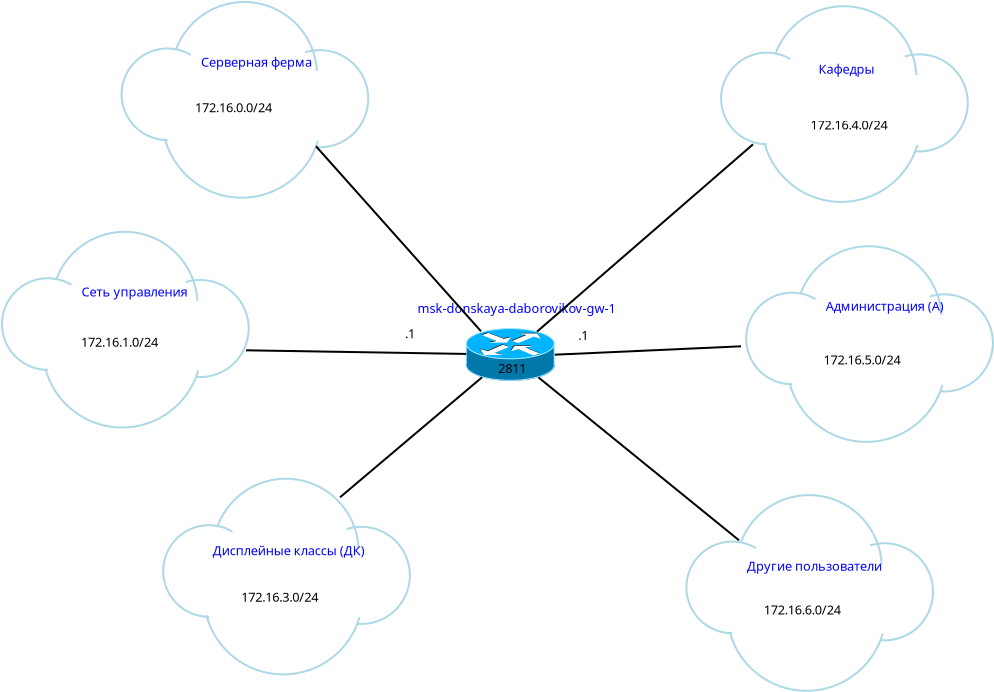 <?xml version="1.0" encoding="UTF-8"?>
<dia:diagram xmlns:dia="http://www.lysator.liu.se/~alla/dia/">
  <dia:layer name="Фон" visible="true" active="true">
    <dia:object type="Cisco - Router" version="1" id="O0">
      <dia:attribute name="obj_pos">
        <dia:point val="33.52,21.123"/>
      </dia:attribute>
      <dia:attribute name="obj_bb">
        <dia:rectangle val="33.52,21.123;37.947,23.737"/>
      </dia:attribute>
      <dia:attribute name="meta">
        <dia:composite type="dict"/>
      </dia:attribute>
      <dia:attribute name="elem_corner">
        <dia:point val="33.52,21.123"/>
      </dia:attribute>
      <dia:attribute name="elem_width">
        <dia:real val="4.426"/>
      </dia:attribute>
      <dia:attribute name="elem_height">
        <dia:real val="2.613"/>
      </dia:attribute>
      <dia:attribute name="line_width">
        <dia:real val="0.1"/>
      </dia:attribute>
      <dia:attribute name="line_colour">
        <dia:color val="#000000"/>
      </dia:attribute>
      <dia:attribute name="fill_colour">
        <dia:color val="#ffffff"/>
      </dia:attribute>
      <dia:attribute name="show_background">
        <dia:boolean val="true"/>
      </dia:attribute>
      <dia:attribute name="line_style">
        <dia:enum val="0"/>
        <dia:real val="1"/>
      </dia:attribute>
      <dia:attribute name="flip_horizontal">
        <dia:boolean val="false"/>
      </dia:attribute>
      <dia:attribute name="flip_vertical">
        <dia:boolean val="false"/>
      </dia:attribute>
      <dia:attribute name="subscale">
        <dia:real val="1"/>
      </dia:attribute>
    </dia:object>
    <dia:object type="Standard - Text" version="1" id="O1">
      <dia:attribute name="obj_pos">
        <dia:point val="35.732,22.428"/>
      </dia:attribute>
      <dia:attribute name="obj_bb">
        <dia:rectangle val="35.732,21.788;35.732,22.561"/>
      </dia:attribute>
      <dia:attribute name="text">
        <dia:composite type="text">
          <dia:attribute name="string">
            <dia:string>##</dia:string>
          </dia:attribute>
          <dia:attribute name="font">
            <dia:font family="sans" style="0" name="Helvetica"/>
          </dia:attribute>
          <dia:attribute name="height">
            <dia:real val="0.8"/>
          </dia:attribute>
          <dia:attribute name="pos">
            <dia:point val="35.732,22.428"/>
          </dia:attribute>
          <dia:attribute name="color">
            <dia:color val="#000000"/>
          </dia:attribute>
          <dia:attribute name="alignment">
            <dia:enum val="0"/>
          </dia:attribute>
        </dia:composite>
      </dia:attribute>
      <dia:attribute name="valign">
        <dia:enum val="3"/>
      </dia:attribute>
      <dia:connections>
        <dia:connection handle="0" to="O0" connection="4"/>
      </dia:connections>
    </dia:object>
    <dia:object type="Standard - Text" version="1" id="O2">
      <dia:attribute name="obj_pos">
        <dia:point val="35.732,22.428"/>
      </dia:attribute>
      <dia:attribute name="obj_bb">
        <dia:rectangle val="35.732,21.788;35.732,22.561"/>
      </dia:attribute>
      <dia:attribute name="text">
        <dia:composite type="text">
          <dia:attribute name="string">
            <dia:string>##</dia:string>
          </dia:attribute>
          <dia:attribute name="font">
            <dia:font family="sans" style="0" name="Helvetica"/>
          </dia:attribute>
          <dia:attribute name="height">
            <dia:real val="0.8"/>
          </dia:attribute>
          <dia:attribute name="pos">
            <dia:point val="35.732,22.428"/>
          </dia:attribute>
          <dia:attribute name="color">
            <dia:color val="#000000"/>
          </dia:attribute>
          <dia:attribute name="alignment">
            <dia:enum val="0"/>
          </dia:attribute>
        </dia:composite>
      </dia:attribute>
      <dia:attribute name="valign">
        <dia:enum val="3"/>
      </dia:attribute>
      <dia:connections>
        <dia:connection handle="0" to="O0" connection="4"/>
      </dia:connections>
    </dia:object>
    <dia:object type="Standard - Text" version="1" id="O3">
      <dia:attribute name="obj_pos">
        <dia:point val="31.081,20.345"/>
      </dia:attribute>
      <dia:attribute name="obj_bb">
        <dia:rectangle val="31.081,19.705;40.414,20.477"/>
      </dia:attribute>
      <dia:attribute name="text">
        <dia:composite type="text">
          <dia:attribute name="string">
            <dia:string>#msk-donskaya-daborovikov-gw-1#</dia:string>
          </dia:attribute>
          <dia:attribute name="font">
            <dia:font family="sans" style="0" name="Helvetica"/>
          </dia:attribute>
          <dia:attribute name="height">
            <dia:real val="0.8"/>
          </dia:attribute>
          <dia:attribute name="pos">
            <dia:point val="31.081,20.345"/>
          </dia:attribute>
          <dia:attribute name="color">
            <dia:color val="#0000ff"/>
          </dia:attribute>
          <dia:attribute name="alignment">
            <dia:enum val="0"/>
          </dia:attribute>
        </dia:composite>
      </dia:attribute>
      <dia:attribute name="valign">
        <dia:enum val="3"/>
      </dia:attribute>
    </dia:object>
    <dia:object type="Standard - Text" version="1" id="O4">
      <dia:attribute name="obj_pos">
        <dia:point val="35.82,22.655"/>
      </dia:attribute>
      <dia:attribute name="obj_bb">
        <dia:rectangle val="35.12,22.655;36.52,24.227"/>
      </dia:attribute>
      <dia:attribute name="text">
        <dia:composite type="text">
          <dia:attribute name="string">
            <dia:string>#2811
#</dia:string>
          </dia:attribute>
          <dia:attribute name="font">
            <dia:font family="sans" style="0" name="Helvetica"/>
          </dia:attribute>
          <dia:attribute name="height">
            <dia:real val="0.8"/>
          </dia:attribute>
          <dia:attribute name="pos">
            <dia:point val="35.82,23.295"/>
          </dia:attribute>
          <dia:attribute name="color">
            <dia:color val="#000000"/>
          </dia:attribute>
          <dia:attribute name="alignment">
            <dia:enum val="1"/>
          </dia:attribute>
        </dia:composite>
      </dia:attribute>
      <dia:attribute name="valign">
        <dia:enum val="0"/>
      </dia:attribute>
    </dia:object>
    <dia:object type="Standard - Arc" version="0" id="O5">
      <dia:attribute name="obj_pos">
        <dia:point val="48.431,11.84"/>
      </dia:attribute>
      <dia:attribute name="obj_bb">
        <dia:rectangle val="48.38,11.79;56.131,14.842"/>
      </dia:attribute>
      <dia:attribute name="conn_endpoints">
        <dia:point val="48.431,11.84"/>
        <dia:point val="56.081,11.94"/>
      </dia:attribute>
      <dia:attribute name="arc_color">
        <dia:color val="#add8e6"/>
      </dia:attribute>
      <dia:attribute name="curve_distance">
        <dia:real val="2.902"/>
      </dia:attribute>
      <dia:attribute name="line_width">
        <dia:real val="0.1"/>
      </dia:attribute>
    </dia:object>
    <dia:object type="Standard - Arc" version="0" id="O6">
      <dia:attribute name="obj_pos">
        <dia:point val="49.731,7.653"/>
      </dia:attribute>
      <dia:attribute name="obj_bb">
        <dia:rectangle val="46.215,7.279;49.792,11.972"/>
      </dia:attribute>
      <dia:attribute name="conn_endpoints">
        <dia:point val="49.731,7.653"/>
        <dia:point val="48.56,11.91"/>
      </dia:attribute>
      <dia:attribute name="arc_color">
        <dia:color val="#add8e6"/>
      </dia:attribute>
      <dia:attribute name="curve_distance">
        <dia:real val="2.902"/>
      </dia:attribute>
      <dia:attribute name="line_width">
        <dia:real val="0.1"/>
      </dia:attribute>
    </dia:object>
    <dia:object type="Standard - Arc" version="0" id="O7">
      <dia:attribute name="obj_pos">
        <dia:point val="56.031,8.453"/>
      </dia:attribute>
      <dia:attribute name="obj_bb">
        <dia:rectangle val="48.924,4.955;56.088,8.51"/>
      </dia:attribute>
      <dia:attribute name="conn_endpoints">
        <dia:point val="56.031,8.453"/>
        <dia:point val="48.981,7.378"/>
      </dia:attribute>
      <dia:attribute name="arc_color">
        <dia:color val="#add8e6"/>
      </dia:attribute>
      <dia:attribute name="curve_distance">
        <dia:real val="2.902"/>
      </dia:attribute>
      <dia:attribute name="line_width">
        <dia:real val="0.1"/>
      </dia:attribute>
    </dia:object>
    <dia:object type="Standard - Arc" version="0" id="O8">
      <dia:attribute name="obj_pos">
        <dia:point val="55.96,12.26"/>
      </dia:attribute>
      <dia:attribute name="obj_bb">
        <dia:rectangle val="55.386,7.361;58.65,12.319"/>
      </dia:attribute>
      <dia:attribute name="conn_endpoints">
        <dia:point val="55.96,12.26"/>
        <dia:point val="55.441,7.523"/>
      </dia:attribute>
      <dia:attribute name="arc_color">
        <dia:color val="#add8e6"/>
      </dia:attribute>
      <dia:attribute name="curve_distance">
        <dia:real val="2.902"/>
      </dia:attribute>
      <dia:attribute name="line_width">
        <dia:real val="0.1"/>
      </dia:attribute>
    </dia:object>
    <dia:object type="Standard - Text" version="1" id="O9">
      <dia:attribute name="obj_pos">
        <dia:point val="51.141,8.388"/>
      </dia:attribute>
      <dia:attribute name="obj_bb">
        <dia:rectangle val="51.141,7.748;53.841,8.52"/>
      </dia:attribute>
      <dia:attribute name="text">
        <dia:composite type="text">
          <dia:attribute name="string">
            <dia:string>#Кафедры#</dia:string>
          </dia:attribute>
          <dia:attribute name="font">
            <dia:font family="sans" style="0" name="Helvetica"/>
          </dia:attribute>
          <dia:attribute name="height">
            <dia:real val="0.8"/>
          </dia:attribute>
          <dia:attribute name="pos">
            <dia:point val="51.141,8.388"/>
          </dia:attribute>
          <dia:attribute name="color">
            <dia:color val="#0000ff"/>
          </dia:attribute>
          <dia:attribute name="alignment">
            <dia:enum val="0"/>
          </dia:attribute>
        </dia:composite>
      </dia:attribute>
      <dia:attribute name="valign">
        <dia:enum val="3"/>
      </dia:attribute>
    </dia:object>
    <dia:object type="Standard - Arc" version="0" id="O10">
      <dia:attribute name="obj_pos">
        <dia:point val="49.685,23.84"/>
      </dia:attribute>
      <dia:attribute name="obj_bb">
        <dia:rectangle val="49.635,23.79;57.386,26.842"/>
      </dia:attribute>
      <dia:attribute name="conn_endpoints">
        <dia:point val="49.685,23.84"/>
        <dia:point val="57.336,23.94"/>
      </dia:attribute>
      <dia:attribute name="arc_color">
        <dia:color val="#add8e6"/>
      </dia:attribute>
      <dia:attribute name="curve_distance">
        <dia:real val="2.902"/>
      </dia:attribute>
      <dia:attribute name="line_width">
        <dia:real val="0.1"/>
      </dia:attribute>
    </dia:object>
    <dia:object type="Standard - Arc" version="0" id="O11">
      <dia:attribute name="obj_pos">
        <dia:point val="50.986,19.653"/>
      </dia:attribute>
      <dia:attribute name="obj_bb">
        <dia:rectangle val="47.47,19.279;51.047,23.971"/>
      </dia:attribute>
      <dia:attribute name="conn_endpoints">
        <dia:point val="50.986,19.653"/>
        <dia:point val="49.815,23.91"/>
      </dia:attribute>
      <dia:attribute name="arc_color">
        <dia:color val="#add8e6"/>
      </dia:attribute>
      <dia:attribute name="curve_distance">
        <dia:real val="2.902"/>
      </dia:attribute>
      <dia:attribute name="line_width">
        <dia:real val="0.1"/>
      </dia:attribute>
    </dia:object>
    <dia:object type="Standard - Arc" version="0" id="O12">
      <dia:attribute name="obj_pos">
        <dia:point val="57.285,20.453"/>
      </dia:attribute>
      <dia:attribute name="obj_bb">
        <dia:rectangle val="50.179,16.955;57.342,20.51"/>
      </dia:attribute>
      <dia:attribute name="conn_endpoints">
        <dia:point val="57.285,20.453"/>
        <dia:point val="50.236,19.378"/>
      </dia:attribute>
      <dia:attribute name="arc_color">
        <dia:color val="#add8e6"/>
      </dia:attribute>
      <dia:attribute name="curve_distance">
        <dia:real val="2.902"/>
      </dia:attribute>
      <dia:attribute name="line_width">
        <dia:real val="0.1"/>
      </dia:attribute>
    </dia:object>
    <dia:object type="Standard - Arc" version="0" id="O13">
      <dia:attribute name="obj_pos">
        <dia:point val="57.215,24.26"/>
      </dia:attribute>
      <dia:attribute name="obj_bb">
        <dia:rectangle val="56.641,19.361;59.905,24.319"/>
      </dia:attribute>
      <dia:attribute name="conn_endpoints">
        <dia:point val="57.215,24.26"/>
        <dia:point val="56.696,19.523"/>
      </dia:attribute>
      <dia:attribute name="arc_color">
        <dia:color val="#add8e6"/>
      </dia:attribute>
      <dia:attribute name="curve_distance">
        <dia:real val="2.902"/>
      </dia:attribute>
      <dia:attribute name="line_width">
        <dia:real val="0.1"/>
      </dia:attribute>
    </dia:object>
    <dia:object type="Standard - Text" version="1" id="O14">
      <dia:attribute name="obj_pos">
        <dia:point val="51.495,20.238"/>
      </dia:attribute>
      <dia:attribute name="obj_bb">
        <dia:rectangle val="51.495,19.598;57.151,20.37"/>
      </dia:attribute>
      <dia:attribute name="text">
        <dia:composite type="text">
          <dia:attribute name="string">
            <dia:string>#Администрация (А)#</dia:string>
          </dia:attribute>
          <dia:attribute name="font">
            <dia:font family="sans" style="0" name="Helvetica"/>
          </dia:attribute>
          <dia:attribute name="height">
            <dia:real val="0.8"/>
          </dia:attribute>
          <dia:attribute name="pos">
            <dia:point val="51.495,20.238"/>
          </dia:attribute>
          <dia:attribute name="color">
            <dia:color val="#0000ff"/>
          </dia:attribute>
          <dia:attribute name="alignment">
            <dia:enum val="0"/>
          </dia:attribute>
        </dia:composite>
      </dia:attribute>
      <dia:attribute name="valign">
        <dia:enum val="3"/>
      </dia:attribute>
    </dia:object>
    <dia:object type="Standard - Arc" version="0" id="O15">
      <dia:attribute name="obj_pos">
        <dia:point val="46.696,36.285"/>
      </dia:attribute>
      <dia:attribute name="obj_bb">
        <dia:rectangle val="46.645,36.234;54.396,39.287"/>
      </dia:attribute>
      <dia:attribute name="conn_endpoints">
        <dia:point val="46.696,36.285"/>
        <dia:point val="54.346,36.385"/>
      </dia:attribute>
      <dia:attribute name="arc_color">
        <dia:color val="#add8e6"/>
      </dia:attribute>
      <dia:attribute name="curve_distance">
        <dia:real val="2.902"/>
      </dia:attribute>
      <dia:attribute name="line_width">
        <dia:real val="0.1"/>
      </dia:attribute>
    </dia:object>
    <dia:object type="Standard - Arc" version="0" id="O16">
      <dia:attribute name="obj_pos">
        <dia:point val="47.995,32.098"/>
      </dia:attribute>
      <dia:attribute name="obj_bb">
        <dia:rectangle val="44.48,31.724;48.057,36.416"/>
      </dia:attribute>
      <dia:attribute name="conn_endpoints">
        <dia:point val="47.995,32.098"/>
        <dia:point val="46.825,36.355"/>
      </dia:attribute>
      <dia:attribute name="arc_color">
        <dia:color val="#add8e6"/>
      </dia:attribute>
      <dia:attribute name="curve_distance">
        <dia:real val="2.902"/>
      </dia:attribute>
      <dia:attribute name="line_width">
        <dia:real val="0.1"/>
      </dia:attribute>
    </dia:object>
    <dia:object type="Standard - Arc" version="0" id="O17">
      <dia:attribute name="obj_pos">
        <dia:point val="54.295,32.898"/>
      </dia:attribute>
      <dia:attribute name="obj_bb">
        <dia:rectangle val="47.189,29.4;54.352,32.955"/>
      </dia:attribute>
      <dia:attribute name="conn_endpoints">
        <dia:point val="54.295,32.898"/>
        <dia:point val="47.246,31.823"/>
      </dia:attribute>
      <dia:attribute name="arc_color">
        <dia:color val="#add8e6"/>
      </dia:attribute>
      <dia:attribute name="curve_distance">
        <dia:real val="2.902"/>
      </dia:attribute>
      <dia:attribute name="line_width">
        <dia:real val="0.1"/>
      </dia:attribute>
    </dia:object>
    <dia:object type="Standard - Arc" version="0" id="O18">
      <dia:attribute name="obj_pos">
        <dia:point val="54.225,36.705"/>
      </dia:attribute>
      <dia:attribute name="obj_bb">
        <dia:rectangle val="53.651,31.806;56.915,36.764"/>
      </dia:attribute>
      <dia:attribute name="conn_endpoints">
        <dia:point val="54.225,36.705"/>
        <dia:point val="53.706,31.968"/>
      </dia:attribute>
      <dia:attribute name="arc_color">
        <dia:color val="#add8e6"/>
      </dia:attribute>
      <dia:attribute name="curve_distance">
        <dia:real val="2.902"/>
      </dia:attribute>
      <dia:attribute name="line_width">
        <dia:real val="0.1"/>
      </dia:attribute>
    </dia:object>
    <dia:object type="Standard - Text" version="1" id="O19">
      <dia:attribute name="obj_pos">
        <dia:point val="47.556,33.233"/>
      </dia:attribute>
      <dia:attribute name="obj_bb">
        <dia:rectangle val="47.556,32.593;53.876,33.365"/>
      </dia:attribute>
      <dia:attribute name="text">
        <dia:composite type="text">
          <dia:attribute name="string">
            <dia:string>#Другие пользователи#</dia:string>
          </dia:attribute>
          <dia:attribute name="font">
            <dia:font family="sans" style="0" name="Helvetica"/>
          </dia:attribute>
          <dia:attribute name="height">
            <dia:real val="0.8"/>
          </dia:attribute>
          <dia:attribute name="pos">
            <dia:point val="47.556,33.233"/>
          </dia:attribute>
          <dia:attribute name="color">
            <dia:color val="#0000ff"/>
          </dia:attribute>
          <dia:attribute name="alignment">
            <dia:enum val="0"/>
          </dia:attribute>
        </dia:composite>
      </dia:attribute>
      <dia:attribute name="valign">
        <dia:enum val="3"/>
      </dia:attribute>
    </dia:object>
    <dia:object type="Standard - Arc" version="0" id="O20">
      <dia:attribute name="obj_pos">
        <dia:point val="18.456,11.63"/>
      </dia:attribute>
      <dia:attribute name="obj_bb">
        <dia:rectangle val="18.405,11.579;26.156,14.632"/>
      </dia:attribute>
      <dia:attribute name="conn_endpoints">
        <dia:point val="18.456,11.63"/>
        <dia:point val="26.105,11.73"/>
      </dia:attribute>
      <dia:attribute name="arc_color">
        <dia:color val="#add8e6"/>
      </dia:attribute>
      <dia:attribute name="curve_distance">
        <dia:real val="2.902"/>
      </dia:attribute>
      <dia:attribute name="line_width">
        <dia:real val="0.1"/>
      </dia:attribute>
    </dia:object>
    <dia:object type="Standard - Arc" version="0" id="O21">
      <dia:attribute name="obj_pos">
        <dia:point val="19.756,7.443"/>
      </dia:attribute>
      <dia:attribute name="obj_bb">
        <dia:rectangle val="16.24,7.069;19.817,11.761"/>
      </dia:attribute>
      <dia:attribute name="conn_endpoints">
        <dia:point val="19.756,7.443"/>
        <dia:point val="18.585,11.7"/>
      </dia:attribute>
      <dia:attribute name="arc_color">
        <dia:color val="#add8e6"/>
      </dia:attribute>
      <dia:attribute name="curve_distance">
        <dia:real val="2.902"/>
      </dia:attribute>
      <dia:attribute name="line_width">
        <dia:real val="0.1"/>
      </dia:attribute>
    </dia:object>
    <dia:object type="Standard - Arc" version="0" id="O22">
      <dia:attribute name="obj_pos">
        <dia:point val="26.055,8.243"/>
      </dia:attribute>
      <dia:attribute name="obj_bb">
        <dia:rectangle val="18.949,4.745;26.112,8.3"/>
      </dia:attribute>
      <dia:attribute name="conn_endpoints">
        <dia:point val="26.055,8.243"/>
        <dia:point val="19.006,7.168"/>
      </dia:attribute>
      <dia:attribute name="arc_color">
        <dia:color val="#add8e6"/>
      </dia:attribute>
      <dia:attribute name="curve_distance">
        <dia:real val="2.902"/>
      </dia:attribute>
      <dia:attribute name="line_width">
        <dia:real val="0.1"/>
      </dia:attribute>
    </dia:object>
    <dia:object type="Standard - Arc" version="0" id="O23">
      <dia:attribute name="obj_pos">
        <dia:point val="25.985,12.05"/>
      </dia:attribute>
      <dia:attribute name="obj_bb">
        <dia:rectangle val="25.411,7.151;28.675,12.109"/>
      </dia:attribute>
      <dia:attribute name="conn_endpoints">
        <dia:point val="25.985,12.05"/>
        <dia:point val="25.466,7.313"/>
      </dia:attribute>
      <dia:attribute name="arc_color">
        <dia:color val="#add8e6"/>
      </dia:attribute>
      <dia:attribute name="curve_distance">
        <dia:real val="2.902"/>
      </dia:attribute>
      <dia:attribute name="line_width">
        <dia:real val="0.1"/>
      </dia:attribute>
    </dia:object>
    <dia:object type="Standard - Text" version="1" id="O24">
      <dia:attribute name="obj_pos">
        <dia:point val="20.265,8.028"/>
      </dia:attribute>
      <dia:attribute name="obj_bb">
        <dia:rectangle val="20.265,7.388;25.528,8.16"/>
      </dia:attribute>
      <dia:attribute name="text">
        <dia:composite type="text">
          <dia:attribute name="string">
            <dia:string>#Серверная ферма#</dia:string>
          </dia:attribute>
          <dia:attribute name="font">
            <dia:font family="sans" style="0" name="Helvetica"/>
          </dia:attribute>
          <dia:attribute name="height">
            <dia:real val="0.8"/>
          </dia:attribute>
          <dia:attribute name="pos">
            <dia:point val="20.265,8.028"/>
          </dia:attribute>
          <dia:attribute name="color">
            <dia:color val="#0000ff"/>
          </dia:attribute>
          <dia:attribute name="alignment">
            <dia:enum val="0"/>
          </dia:attribute>
        </dia:composite>
      </dia:attribute>
      <dia:attribute name="valign">
        <dia:enum val="3"/>
      </dia:attribute>
    </dia:object>
    <dia:object type="Standard - Arc" version="0" id="O25">
      <dia:attribute name="obj_pos">
        <dia:point val="12.476,23.12"/>
      </dia:attribute>
      <dia:attribute name="obj_bb">
        <dia:rectangle val="12.425,23.07;20.176,26.122"/>
      </dia:attribute>
      <dia:attribute name="conn_endpoints">
        <dia:point val="12.476,23.12"/>
        <dia:point val="20.125,23.22"/>
      </dia:attribute>
      <dia:attribute name="arc_color">
        <dia:color val="#add8e6"/>
      </dia:attribute>
      <dia:attribute name="curve_distance">
        <dia:real val="2.902"/>
      </dia:attribute>
      <dia:attribute name="line_width">
        <dia:real val="0.1"/>
      </dia:attribute>
    </dia:object>
    <dia:object type="Standard - Arc" version="0" id="O26">
      <dia:attribute name="obj_pos">
        <dia:point val="13.775,18.933"/>
      </dia:attribute>
      <dia:attribute name="obj_bb">
        <dia:rectangle val="10.26,18.558;13.837,23.252"/>
      </dia:attribute>
      <dia:attribute name="conn_endpoints">
        <dia:point val="13.775,18.933"/>
        <dia:point val="12.605,23.19"/>
      </dia:attribute>
      <dia:attribute name="arc_color">
        <dia:color val="#add8e6"/>
      </dia:attribute>
      <dia:attribute name="curve_distance">
        <dia:real val="2.902"/>
      </dia:attribute>
      <dia:attribute name="line_width">
        <dia:real val="0.1"/>
      </dia:attribute>
    </dia:object>
    <dia:object type="Standard - Arc" version="0" id="O27">
      <dia:attribute name="obj_pos">
        <dia:point val="20.076,19.733"/>
      </dia:attribute>
      <dia:attribute name="obj_bb">
        <dia:rectangle val="12.969,16.235;20.132,19.79"/>
      </dia:attribute>
      <dia:attribute name="conn_endpoints">
        <dia:point val="20.076,19.733"/>
        <dia:point val="13.026,18.658"/>
      </dia:attribute>
      <dia:attribute name="arc_color">
        <dia:color val="#add8e6"/>
      </dia:attribute>
      <dia:attribute name="curve_distance">
        <dia:real val="2.902"/>
      </dia:attribute>
      <dia:attribute name="line_width">
        <dia:real val="0.1"/>
      </dia:attribute>
    </dia:object>
    <dia:object type="Standard - Arc" version="0" id="O28">
      <dia:attribute name="obj_pos">
        <dia:point val="20.005,23.54"/>
      </dia:attribute>
      <dia:attribute name="obj_bb">
        <dia:rectangle val="19.431,18.641;22.695,23.599"/>
      </dia:attribute>
      <dia:attribute name="conn_endpoints">
        <dia:point val="20.005,23.54"/>
        <dia:point val="19.486,18.803"/>
      </dia:attribute>
      <dia:attribute name="arc_color">
        <dia:color val="#add8e6"/>
      </dia:attribute>
      <dia:attribute name="curve_distance">
        <dia:real val="2.902"/>
      </dia:attribute>
      <dia:attribute name="line_width">
        <dia:real val="0.1"/>
      </dia:attribute>
    </dia:object>
    <dia:object type="Standard - Text" version="1" id="O29">
      <dia:attribute name="obj_pos">
        <dia:point val="14.286,19.518"/>
      </dia:attribute>
      <dia:attribute name="obj_bb">
        <dia:rectangle val="14.286,18.878;19.283,19.65"/>
      </dia:attribute>
      <dia:attribute name="text">
        <dia:composite type="text">
          <dia:attribute name="string">
            <dia:string>#Сеть управления#</dia:string>
          </dia:attribute>
          <dia:attribute name="font">
            <dia:font family="sans" style="0" name="Helvetica"/>
          </dia:attribute>
          <dia:attribute name="height">
            <dia:real val="0.8"/>
          </dia:attribute>
          <dia:attribute name="pos">
            <dia:point val="14.286,19.518"/>
          </dia:attribute>
          <dia:attribute name="color">
            <dia:color val="#0000ff"/>
          </dia:attribute>
          <dia:attribute name="alignment">
            <dia:enum val="0"/>
          </dia:attribute>
        </dia:composite>
      </dia:attribute>
      <dia:attribute name="valign">
        <dia:enum val="3"/>
      </dia:attribute>
    </dia:object>
    <dia:object type="Standard - Arc" version="0" id="O30">
      <dia:attribute name="obj_pos">
        <dia:point val="20.535,35.465"/>
      </dia:attribute>
      <dia:attribute name="obj_bb">
        <dia:rectangle val="20.485,35.414;28.236,38.467"/>
      </dia:attribute>
      <dia:attribute name="conn_endpoints">
        <dia:point val="20.535,35.465"/>
        <dia:point val="28.186,35.565"/>
      </dia:attribute>
      <dia:attribute name="arc_color">
        <dia:color val="#add8e6"/>
      </dia:attribute>
      <dia:attribute name="curve_distance">
        <dia:real val="2.902"/>
      </dia:attribute>
      <dia:attribute name="line_width">
        <dia:real val="0.1"/>
      </dia:attribute>
    </dia:object>
    <dia:object type="Standard - Arc" version="0" id="O31">
      <dia:attribute name="obj_pos">
        <dia:point val="21.835,31.278"/>
      </dia:attribute>
      <dia:attribute name="obj_bb">
        <dia:rectangle val="18.32,30.904;21.897,35.596"/>
      </dia:attribute>
      <dia:attribute name="conn_endpoints">
        <dia:point val="21.835,31.278"/>
        <dia:point val="20.665,35.535"/>
      </dia:attribute>
      <dia:attribute name="arc_color">
        <dia:color val="#add8e6"/>
      </dia:attribute>
      <dia:attribute name="curve_distance">
        <dia:real val="2.902"/>
      </dia:attribute>
      <dia:attribute name="line_width">
        <dia:real val="0.1"/>
      </dia:attribute>
    </dia:object>
    <dia:object type="Standard - Arc" version="0" id="O32">
      <dia:attribute name="obj_pos">
        <dia:point val="28.136,32.078"/>
      </dia:attribute>
      <dia:attribute name="obj_bb">
        <dia:rectangle val="21.029,28.58;28.192,32.135"/>
      </dia:attribute>
      <dia:attribute name="conn_endpoints">
        <dia:point val="28.136,32.078"/>
        <dia:point val="21.086,31.003"/>
      </dia:attribute>
      <dia:attribute name="arc_color">
        <dia:color val="#add8e6"/>
      </dia:attribute>
      <dia:attribute name="curve_distance">
        <dia:real val="2.902"/>
      </dia:attribute>
      <dia:attribute name="line_width">
        <dia:real val="0.1"/>
      </dia:attribute>
    </dia:object>
    <dia:object type="Standard - Arc" version="0" id="O33">
      <dia:attribute name="obj_pos">
        <dia:point val="28.065,35.885"/>
      </dia:attribute>
      <dia:attribute name="obj_bb">
        <dia:rectangle val="27.491,30.986;30.755,35.944"/>
      </dia:attribute>
      <dia:attribute name="conn_endpoints">
        <dia:point val="28.065,35.885"/>
        <dia:point val="27.546,31.148"/>
      </dia:attribute>
      <dia:attribute name="arc_color">
        <dia:color val="#add8e6"/>
      </dia:attribute>
      <dia:attribute name="curve_distance">
        <dia:real val="2.902"/>
      </dia:attribute>
      <dia:attribute name="line_width">
        <dia:real val="0.1"/>
      </dia:attribute>
    </dia:object>
    <dia:object type="Standard - Text" version="1" id="O34">
      <dia:attribute name="obj_pos">
        <dia:point val="20.846,32.463"/>
      </dia:attribute>
      <dia:attribute name="obj_bb">
        <dia:rectangle val="20.846,31.823;28.245,32.595"/>
      </dia:attribute>
      <dia:attribute name="text">
        <dia:composite type="text">
          <dia:attribute name="string">
            <dia:string>#Дисплейные классы (ДК)#</dia:string>
          </dia:attribute>
          <dia:attribute name="font">
            <dia:font family="sans" style="0" name="Helvetica"/>
          </dia:attribute>
          <dia:attribute name="height">
            <dia:real val="0.8"/>
          </dia:attribute>
          <dia:attribute name="pos">
            <dia:point val="20.846,32.463"/>
          </dia:attribute>
          <dia:attribute name="color">
            <dia:color val="#0000ff"/>
          </dia:attribute>
          <dia:attribute name="alignment">
            <dia:enum val="0"/>
          </dia:attribute>
        </dia:composite>
      </dia:attribute>
      <dia:attribute name="valign">
        <dia:enum val="3"/>
      </dia:attribute>
    </dia:object>
    <dia:object type="Standard - Text" version="1" id="O35">
      <dia:attribute name="obj_pos">
        <dia:point val="19.96,10.31"/>
      </dia:attribute>
      <dia:attribute name="obj_bb">
        <dia:rectangle val="19.96,9.651;23.959,10.481"/>
      </dia:attribute>
      <dia:attribute name="text">
        <dia:composite type="text">
          <dia:attribute name="string">
            <dia:string>#172.16.0.0/24#</dia:string>
          </dia:attribute>
          <dia:attribute name="font">
            <dia:font family="sans" style="0" name="Helvetica"/>
          </dia:attribute>
          <dia:attribute name="height">
            <dia:real val="0.8"/>
          </dia:attribute>
          <dia:attribute name="pos">
            <dia:point val="19.96,10.31"/>
          </dia:attribute>
          <dia:attribute name="color">
            <dia:color val="#000000"/>
          </dia:attribute>
          <dia:attribute name="alignment">
            <dia:enum val="0"/>
          </dia:attribute>
        </dia:composite>
      </dia:attribute>
      <dia:attribute name="valign">
        <dia:enum val="3"/>
      </dia:attribute>
    </dia:object>
    <dia:object type="Standard - Line" version="0" id="O36">
      <dia:attribute name="obj_pos">
        <dia:point val="34.31,23.56"/>
      </dia:attribute>
      <dia:attribute name="obj_bb">
        <dia:rectangle val="27.14,23.489;34.38,29.631"/>
      </dia:attribute>
      <dia:attribute name="conn_endpoints">
        <dia:point val="34.31,23.56"/>
        <dia:point val="27.21,29.56"/>
      </dia:attribute>
      <dia:attribute name="numcp">
        <dia:int val="1"/>
      </dia:attribute>
    </dia:object>
    <dia:object type="Standard - Line" version="0" id="O37">
      <dia:attribute name="obj_pos">
        <dia:point val="33.52,22.392"/>
      </dia:attribute>
      <dia:attribute name="obj_bb">
        <dia:rectangle val="22.459,22.159;33.571,22.443"/>
      </dia:attribute>
      <dia:attribute name="conn_endpoints">
        <dia:point val="33.52,22.392"/>
        <dia:point val="22.51,22.21"/>
      </dia:attribute>
      <dia:attribute name="numcp">
        <dia:int val="1"/>
      </dia:attribute>
      <dia:connections>
        <dia:connection handle="0" to="O0" connection="4"/>
      </dia:connections>
    </dia:object>
    <dia:object type="Standard - Line" version="0" id="O38">
      <dia:attribute name="obj_pos">
        <dia:point val="34.26,21.26"/>
      </dia:attribute>
      <dia:attribute name="obj_bb">
        <dia:rectangle val="25.939,11.939;34.331,21.331"/>
      </dia:attribute>
      <dia:attribute name="conn_endpoints">
        <dia:point val="34.26,21.26"/>
        <dia:point val="26.01,12.01"/>
      </dia:attribute>
      <dia:attribute name="numcp">
        <dia:int val="1"/>
      </dia:attribute>
    </dia:object>
    <dia:object type="Standard - Line" version="0" id="O39">
      <dia:attribute name="obj_pos">
        <dia:point val="37.06,21.277"/>
      </dia:attribute>
      <dia:attribute name="obj_bb">
        <dia:rectangle val="36.99,11.839;47.931,21.347"/>
      </dia:attribute>
      <dia:attribute name="conn_endpoints">
        <dia:point val="37.06,21.277"/>
        <dia:point val="47.86,11.91"/>
      </dia:attribute>
      <dia:attribute name="numcp">
        <dia:int val="1"/>
      </dia:attribute>
      <dia:connections>
        <dia:connection handle="0" to="O0" connection="4"/>
      </dia:connections>
    </dia:object>
    <dia:object type="Standard - Line" version="0" id="O40">
      <dia:attribute name="obj_pos">
        <dia:point val="37.946,22.429"/>
      </dia:attribute>
      <dia:attribute name="obj_bb">
        <dia:rectangle val="37.894,21.958;47.312,22.482"/>
      </dia:attribute>
      <dia:attribute name="conn_endpoints">
        <dia:point val="37.946,22.429"/>
        <dia:point val="47.26,22.01"/>
      </dia:attribute>
      <dia:attribute name="numcp">
        <dia:int val="1"/>
      </dia:attribute>
      <dia:connections>
        <dia:connection handle="0" to="O0" connection="3"/>
      </dia:connections>
    </dia:object>
    <dia:object type="Standard - Line" version="0" id="O41">
      <dia:attribute name="obj_pos">
        <dia:point val="37.131,23.564"/>
      </dia:attribute>
      <dia:attribute name="obj_bb">
        <dia:rectangle val="37.06,23.494;47.23,31.78"/>
      </dia:attribute>
      <dia:attribute name="conn_endpoints">
        <dia:point val="37.131,23.564"/>
        <dia:point val="47.16,31.71"/>
      </dia:attribute>
      <dia:attribute name="numcp">
        <dia:int val="1"/>
      </dia:attribute>
      <dia:connections>
        <dia:connection handle="0" to="O0" connection="4"/>
      </dia:connections>
    </dia:object>
    <dia:object type="Standard - Text" version="1" id="O42">
      <dia:attribute name="obj_pos">
        <dia:point val="30.46,21.61"/>
      </dia:attribute>
      <dia:attribute name="obj_bb">
        <dia:rectangle val="30.46,20.97;31.005,21.742"/>
      </dia:attribute>
      <dia:attribute name="text">
        <dia:composite type="text">
          <dia:attribute name="string">
            <dia:string>#.1#</dia:string>
          </dia:attribute>
          <dia:attribute name="font">
            <dia:font family="sans" style="0" name="Helvetica"/>
          </dia:attribute>
          <dia:attribute name="height">
            <dia:real val="0.8"/>
          </dia:attribute>
          <dia:attribute name="pos">
            <dia:point val="30.46,21.61"/>
          </dia:attribute>
          <dia:attribute name="color">
            <dia:color val="#000000"/>
          </dia:attribute>
          <dia:attribute name="alignment">
            <dia:enum val="0"/>
          </dia:attribute>
        </dia:composite>
      </dia:attribute>
      <dia:attribute name="valign">
        <dia:enum val="3"/>
      </dia:attribute>
    </dia:object>
    <dia:object type="Standard - Text" version="1" id="O43">
      <dia:attribute name="obj_pos">
        <dia:point val="39.12,21.695"/>
      </dia:attribute>
      <dia:attribute name="obj_bb">
        <dia:rectangle val="39.12,21.055;39.665,21.828"/>
      </dia:attribute>
      <dia:attribute name="text">
        <dia:composite type="text">
          <dia:attribute name="string">
            <dia:string>#.1#</dia:string>
          </dia:attribute>
          <dia:attribute name="font">
            <dia:font family="sans" style="0" name="Helvetica"/>
          </dia:attribute>
          <dia:attribute name="height">
            <dia:real val="0.8"/>
          </dia:attribute>
          <dia:attribute name="pos">
            <dia:point val="39.12,21.695"/>
          </dia:attribute>
          <dia:attribute name="color">
            <dia:color val="#000000"/>
          </dia:attribute>
          <dia:attribute name="alignment">
            <dia:enum val="0"/>
          </dia:attribute>
        </dia:composite>
      </dia:attribute>
      <dia:attribute name="valign">
        <dia:enum val="3"/>
      </dia:attribute>
    </dia:object>
    <dia:object type="Standard - Text" version="1" id="O44">
      <dia:attribute name="obj_pos">
        <dia:point val="14.26,22.035"/>
      </dia:attribute>
      <dia:attribute name="obj_bb">
        <dia:rectangle val="14.26,21.376;18.259,22.206"/>
      </dia:attribute>
      <dia:attribute name="text">
        <dia:composite type="text">
          <dia:attribute name="string">
            <dia:string>#172.16.1.0/24#</dia:string>
          </dia:attribute>
          <dia:attribute name="font">
            <dia:font family="sans" style="0" name="Helvetica"/>
          </dia:attribute>
          <dia:attribute name="height">
            <dia:real val="0.8"/>
          </dia:attribute>
          <dia:attribute name="pos">
            <dia:point val="14.26,22.035"/>
          </dia:attribute>
          <dia:attribute name="color">
            <dia:color val="#000000"/>
          </dia:attribute>
          <dia:attribute name="alignment">
            <dia:enum val="0"/>
          </dia:attribute>
        </dia:composite>
      </dia:attribute>
      <dia:attribute name="valign">
        <dia:enum val="3"/>
      </dia:attribute>
    </dia:object>
    <dia:object type="Standard - Text" version="1" id="O45">
      <dia:attribute name="obj_pos">
        <dia:point val="22.27,34.78"/>
      </dia:attribute>
      <dia:attribute name="obj_bb">
        <dia:rectangle val="22.27,34.121;26.269,34.951"/>
      </dia:attribute>
      <dia:attribute name="text">
        <dia:composite type="text">
          <dia:attribute name="string">
            <dia:string>#172.16.3.0/24#</dia:string>
          </dia:attribute>
          <dia:attribute name="font">
            <dia:font family="sans" style="0" name="Helvetica"/>
          </dia:attribute>
          <dia:attribute name="height">
            <dia:real val="0.8"/>
          </dia:attribute>
          <dia:attribute name="pos">
            <dia:point val="22.27,34.78"/>
          </dia:attribute>
          <dia:attribute name="color">
            <dia:color val="#000000"/>
          </dia:attribute>
          <dia:attribute name="alignment">
            <dia:enum val="0"/>
          </dia:attribute>
        </dia:composite>
      </dia:attribute>
      <dia:attribute name="valign">
        <dia:enum val="3"/>
      </dia:attribute>
    </dia:object>
    <dia:object type="Standard - Text" version="1" id="O46">
      <dia:attribute name="obj_pos">
        <dia:point val="50.73,11.175"/>
      </dia:attribute>
      <dia:attribute name="obj_bb">
        <dia:rectangle val="50.73,10.516;54.729,11.346"/>
      </dia:attribute>
      <dia:attribute name="text">
        <dia:composite type="text">
          <dia:attribute name="string">
            <dia:string>#172.16.4.0/24#</dia:string>
          </dia:attribute>
          <dia:attribute name="font">
            <dia:font family="sans" style="0" name="Helvetica"/>
          </dia:attribute>
          <dia:attribute name="height">
            <dia:real val="0.8"/>
          </dia:attribute>
          <dia:attribute name="pos">
            <dia:point val="50.73,11.175"/>
          </dia:attribute>
          <dia:attribute name="color">
            <dia:color val="#000000"/>
          </dia:attribute>
          <dia:attribute name="alignment">
            <dia:enum val="0"/>
          </dia:attribute>
        </dia:composite>
      </dia:attribute>
      <dia:attribute name="valign">
        <dia:enum val="3"/>
      </dia:attribute>
    </dia:object>
    <dia:object type="Standard - Text" version="1" id="O47">
      <dia:attribute name="obj_pos">
        <dia:point val="51.39,22.92"/>
      </dia:attribute>
      <dia:attribute name="obj_bb">
        <dia:rectangle val="51.39,22.261;55.389,23.091"/>
      </dia:attribute>
      <dia:attribute name="text">
        <dia:composite type="text">
          <dia:attribute name="string">
            <dia:string>#172.16.5.0/24#</dia:string>
          </dia:attribute>
          <dia:attribute name="font">
            <dia:font family="sans" style="0" name="Helvetica"/>
          </dia:attribute>
          <dia:attribute name="height">
            <dia:real val="0.8"/>
          </dia:attribute>
          <dia:attribute name="pos">
            <dia:point val="51.39,22.92"/>
          </dia:attribute>
          <dia:attribute name="color">
            <dia:color val="#000000"/>
          </dia:attribute>
          <dia:attribute name="alignment">
            <dia:enum val="0"/>
          </dia:attribute>
        </dia:composite>
      </dia:attribute>
      <dia:attribute name="valign">
        <dia:enum val="3"/>
      </dia:attribute>
    </dia:object>
    <dia:object type="Standard - Text" version="1" id="O48">
      <dia:attribute name="obj_pos">
        <dia:point val="48.4,35.415"/>
      </dia:attribute>
      <dia:attribute name="obj_bb">
        <dia:rectangle val="48.4,34.756;52.399,35.586"/>
      </dia:attribute>
      <dia:attribute name="text">
        <dia:composite type="text">
          <dia:attribute name="string">
            <dia:string>#172.16.6.0/24#</dia:string>
          </dia:attribute>
          <dia:attribute name="font">
            <dia:font family="sans" style="0" name="Helvetica"/>
          </dia:attribute>
          <dia:attribute name="height">
            <dia:real val="0.8"/>
          </dia:attribute>
          <dia:attribute name="pos">
            <dia:point val="48.4,35.415"/>
          </dia:attribute>
          <dia:attribute name="color">
            <dia:color val="#000000"/>
          </dia:attribute>
          <dia:attribute name="alignment">
            <dia:enum val="0"/>
          </dia:attribute>
        </dia:composite>
      </dia:attribute>
      <dia:attribute name="valign">
        <dia:enum val="3"/>
      </dia:attribute>
    </dia:object>
  </dia:layer>
</dia:diagram>
